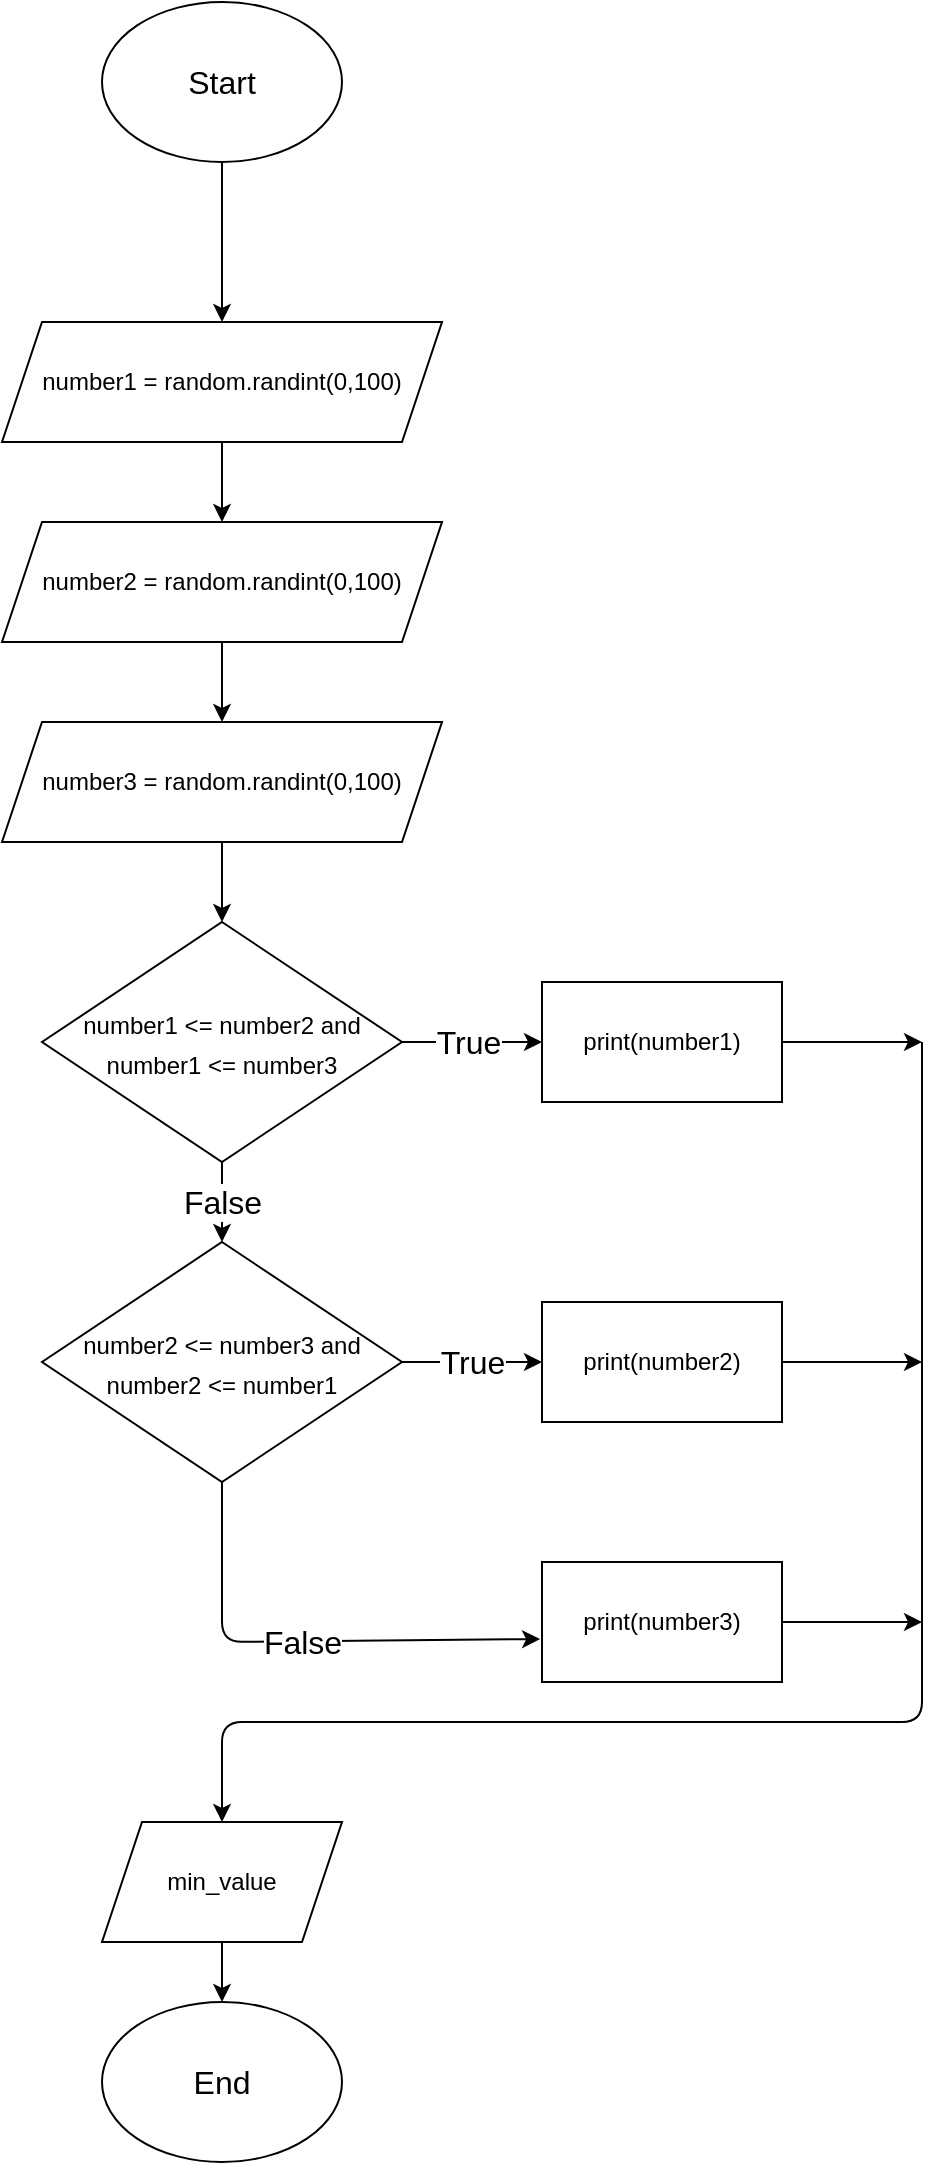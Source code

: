 <mxfile>
    <diagram id="xD9J1WhZGjl8AQKzE_gw" name="Page-1">
        <mxGraphModel dx="730" dy="673" grid="1" gridSize="10" guides="1" tooltips="1" connect="1" arrows="1" fold="1" page="1" pageScale="1" pageWidth="850" pageHeight="1100" math="0" shadow="0">
            <root>
                <mxCell id="0"/>
                <mxCell id="1" parent="0"/>
                <mxCell id="2" value="Start" style="ellipse;whiteSpace=wrap;html=1;fontSize=16;" parent="1" vertex="1">
                    <mxGeometry x="400" y="100" width="120" height="80" as="geometry"/>
                </mxCell>
                <mxCell id="3" value="" style="edgeStyle=none;html=1;fontSize=16;" parent="1" source="4" target="7" edge="1">
                    <mxGeometry relative="1" as="geometry"/>
                </mxCell>
                <mxCell id="4" value="number1 = random.randint(0,100)" style="shape=parallelogram;perimeter=parallelogramPerimeter;whiteSpace=wrap;html=1;fixedSize=1;" parent="1" vertex="1">
                    <mxGeometry x="350" y="260" width="220" height="60" as="geometry"/>
                </mxCell>
                <mxCell id="5" value="" style="endArrow=classic;html=1;exitX=0.5;exitY=1;exitDx=0;exitDy=0;entryX=0.5;entryY=0;entryDx=0;entryDy=0;" parent="1" source="2" target="4" edge="1">
                    <mxGeometry width="50" height="50" relative="1" as="geometry">
                        <mxPoint x="380" y="450" as="sourcePoint"/>
                        <mxPoint x="430" y="400" as="targetPoint"/>
                        <Array as="points"/>
                    </mxGeometry>
                </mxCell>
                <mxCell id="6" value="" style="edgeStyle=none;html=1;fontSize=16;" parent="1" source="7" target="9" edge="1">
                    <mxGeometry relative="1" as="geometry"/>
                </mxCell>
                <mxCell id="7" value="number2 = random.randint(0,100)" style="shape=parallelogram;perimeter=parallelogramPerimeter;whiteSpace=wrap;html=1;fixedSize=1;" parent="1" vertex="1">
                    <mxGeometry x="350" y="360" width="220" height="60" as="geometry"/>
                </mxCell>
                <mxCell id="8" value="" style="edgeStyle=none;html=1;fontSize=16;" parent="1" source="9" target="10" edge="1">
                    <mxGeometry relative="1" as="geometry"/>
                </mxCell>
                <mxCell id="9" value="number3 = random.randint(0,100)" style="shape=parallelogram;perimeter=parallelogramPerimeter;whiteSpace=wrap;html=1;fixedSize=1;" parent="1" vertex="1">
                    <mxGeometry x="350" y="460" width="220" height="60" as="geometry"/>
                </mxCell>
                <mxCell id="10" value="&lt;font style=&quot;font-size: 12px;&quot;&gt;number1 &amp;lt;= number2 and number1 &amp;lt;= number3&lt;/font&gt;" style="rhombus;whiteSpace=wrap;html=1;fontSize=16;" parent="1" vertex="1">
                    <mxGeometry x="370" y="560" width="180" height="120" as="geometry"/>
                </mxCell>
                <mxCell id="11" value="&lt;font style=&quot;font-size: 12px;&quot;&gt;number2 &amp;lt;= number3 and number2 &amp;lt;= number1&lt;/font&gt;" style="rhombus;whiteSpace=wrap;html=1;fontSize=16;" parent="1" vertex="1">
                    <mxGeometry x="370" y="720" width="180" height="120" as="geometry"/>
                </mxCell>
                <mxCell id="12" value="print(number1)" style="rounded=0;whiteSpace=wrap;html=1;fontSize=12;" parent="1" vertex="1">
                    <mxGeometry x="620" y="590" width="120" height="60" as="geometry"/>
                </mxCell>
                <mxCell id="13" value="print(number2)" style="rounded=0;whiteSpace=wrap;html=1;fontSize=12;" parent="1" vertex="1">
                    <mxGeometry x="620" y="750" width="120" height="60" as="geometry"/>
                </mxCell>
                <mxCell id="14" value="print(number3)" style="rounded=0;whiteSpace=wrap;html=1;fontSize=12;" parent="1" vertex="1">
                    <mxGeometry x="620" y="880" width="120" height="60" as="geometry"/>
                </mxCell>
                <mxCell id="15" value="" style="endArrow=classic;html=1;fontSize=12;exitX=1;exitY=0.5;exitDx=0;exitDy=0;" parent="1" source="12" edge="1">
                    <mxGeometry width="50" height="50" relative="1" as="geometry">
                        <mxPoint x="760" y="660" as="sourcePoint"/>
                        <mxPoint x="810" y="620" as="targetPoint"/>
                    </mxGeometry>
                </mxCell>
                <mxCell id="16" value="" style="endArrow=classic;html=1;fontSize=12;exitX=1;exitY=0.5;exitDx=0;exitDy=0;" parent="1" edge="1">
                    <mxGeometry width="50" height="50" relative="1" as="geometry">
                        <mxPoint x="740" y="780" as="sourcePoint"/>
                        <mxPoint x="810" y="780" as="targetPoint"/>
                    </mxGeometry>
                </mxCell>
                <mxCell id="17" value="" style="endArrow=classic;html=1;fontSize=12;exitX=1;exitY=0.5;exitDx=0;exitDy=0;" parent="1" source="14" edge="1">
                    <mxGeometry width="50" height="50" relative="1" as="geometry">
                        <mxPoint x="750" y="910" as="sourcePoint"/>
                        <mxPoint x="810" y="910" as="targetPoint"/>
                    </mxGeometry>
                </mxCell>
                <mxCell id="18" value="" style="edgeStyle=none;html=1;fontSize=12;" parent="1" source="19" target="21" edge="1">
                    <mxGeometry relative="1" as="geometry"/>
                </mxCell>
                <mxCell id="19" value="min_value" style="shape=parallelogram;perimeter=parallelogramPerimeter;whiteSpace=wrap;html=1;fixedSize=1;fontSize=12;" parent="1" vertex="1">
                    <mxGeometry x="400" y="1010" width="120" height="60" as="geometry"/>
                </mxCell>
                <mxCell id="20" value="" style="endArrow=classic;html=1;fontSize=12;entryX=0.5;entryY=0;entryDx=0;entryDy=0;" parent="1" target="19" edge="1">
                    <mxGeometry width="50" height="50" relative="1" as="geometry">
                        <mxPoint x="810" y="620" as="sourcePoint"/>
                        <mxPoint x="460" y="1000" as="targetPoint"/>
                        <Array as="points">
                            <mxPoint x="810" y="960"/>
                            <mxPoint x="460" y="960"/>
                        </Array>
                    </mxGeometry>
                </mxCell>
                <mxCell id="21" value="&lt;font style=&quot;font-size: 16px;&quot;&gt;End&lt;/font&gt;" style="ellipse;whiteSpace=wrap;html=1;fontSize=12;" parent="1" vertex="1">
                    <mxGeometry x="400" y="1100" width="120" height="80" as="geometry"/>
                </mxCell>
                <mxCell id="22" value="" style="endArrow=classic;html=1;fontSize=16;exitX=1;exitY=0.5;exitDx=0;exitDy=0;entryX=0;entryY=0.5;entryDx=0;entryDy=0;" parent="1" source="10" target="12" edge="1">
                    <mxGeometry relative="1" as="geometry">
                        <mxPoint x="530" y="610" as="sourcePoint"/>
                        <mxPoint x="620" y="620" as="targetPoint"/>
                    </mxGeometry>
                </mxCell>
                <mxCell id="23" value="True" style="edgeLabel;resizable=0;html=1;align=center;verticalAlign=middle;fontSize=16;" parent="22" connectable="0" vertex="1">
                    <mxGeometry relative="1" as="geometry">
                        <mxPoint x="-2" as="offset"/>
                    </mxGeometry>
                </mxCell>
                <mxCell id="24" value="" style="endArrow=classic;html=1;fontSize=16;exitX=1;exitY=0.5;exitDx=0;exitDy=0;" parent="1" source="11" edge="1">
                    <mxGeometry relative="1" as="geometry">
                        <mxPoint x="550" y="780" as="sourcePoint"/>
                        <mxPoint x="620" y="780" as="targetPoint"/>
                    </mxGeometry>
                </mxCell>
                <mxCell id="25" value="True" style="edgeLabel;resizable=0;html=1;align=center;verticalAlign=middle;fontSize=16;" parent="24" connectable="0" vertex="1">
                    <mxGeometry relative="1" as="geometry"/>
                </mxCell>
                <mxCell id="26" value="" style="endArrow=classic;html=1;fontSize=16;exitX=0.5;exitY=1;exitDx=0;exitDy=0;entryX=0.5;entryY=0;entryDx=0;entryDy=0;" parent="1" source="10" target="11" edge="1">
                    <mxGeometry relative="1" as="geometry">
                        <mxPoint x="410" y="705" as="sourcePoint"/>
                        <mxPoint x="510" y="705" as="targetPoint"/>
                    </mxGeometry>
                </mxCell>
                <mxCell id="27" value="False" style="edgeLabel;resizable=0;html=1;align=center;verticalAlign=middle;fontSize=16;" parent="26" connectable="0" vertex="1">
                    <mxGeometry relative="1" as="geometry"/>
                </mxCell>
                <mxCell id="28" value="" style="endArrow=classic;html=1;fontSize=16;exitX=0.5;exitY=1;exitDx=0;exitDy=0;entryX=-0.008;entryY=0.642;entryDx=0;entryDy=0;entryPerimeter=0;" parent="1" source="11" target="14" edge="1">
                    <mxGeometry relative="1" as="geometry">
                        <mxPoint x="410" y="890" as="sourcePoint"/>
                        <mxPoint x="460" y="920" as="targetPoint"/>
                        <Array as="points">
                            <mxPoint x="460" y="920"/>
                        </Array>
                    </mxGeometry>
                </mxCell>
                <mxCell id="29" value="False" style="edgeLabel;resizable=0;html=1;align=center;verticalAlign=middle;fontSize=16;" parent="28" connectable="0" vertex="1">
                    <mxGeometry relative="1" as="geometry"/>
                </mxCell>
            </root>
        </mxGraphModel>
    </diagram>
</mxfile>